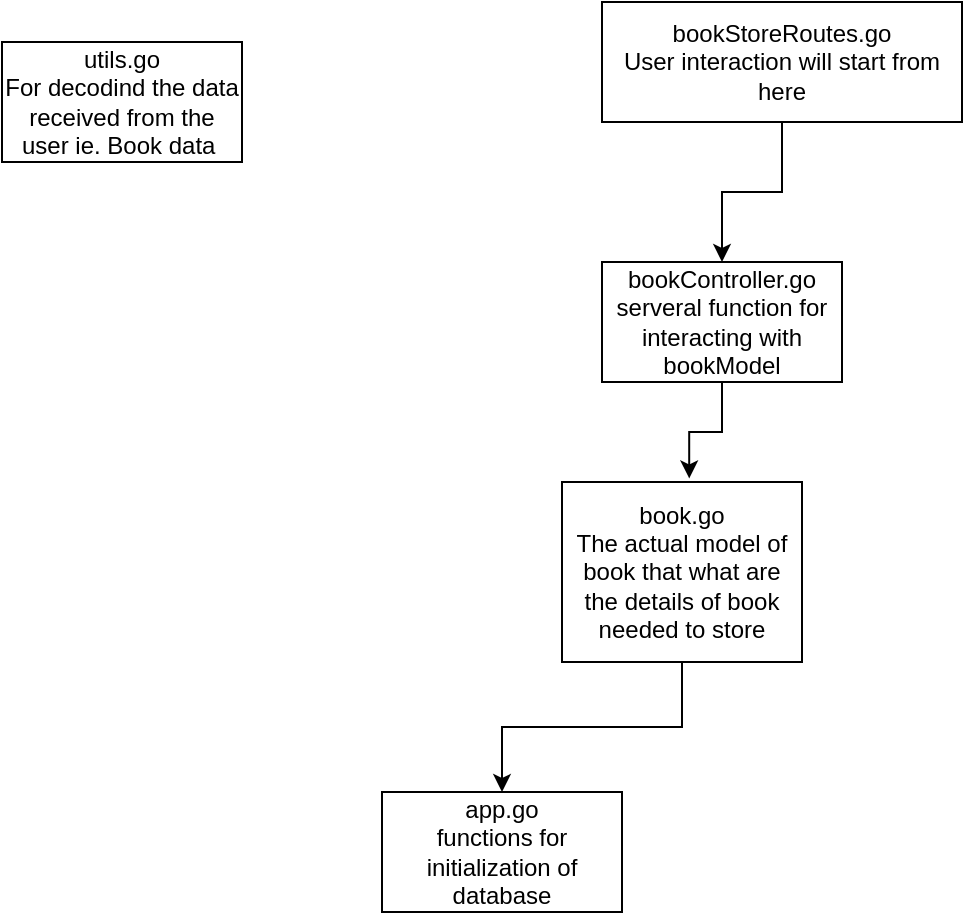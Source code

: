 <mxfile version="21.6.1" type="device">
  <diagram name="Page-1" id="42789a77-a242-8287-6e28-9cd8cfd52e62">
    <mxGraphModel dx="1434" dy="873" grid="1" gridSize="10" guides="1" tooltips="1" connect="1" arrows="1" fold="1" page="1" pageScale="1" pageWidth="1100" pageHeight="850" background="none" math="0" shadow="0">
      <root>
        <mxCell id="0" />
        <mxCell id="1" parent="0" />
        <mxCell id="nW5K0ZwIiBc6x1iw3fxi-8" style="edgeStyle=orthogonalEdgeStyle;rounded=0;orthogonalLoop=1;jettySize=auto;html=1;entryX=0.5;entryY=0;entryDx=0;entryDy=0;" edge="1" parent="1" source="nW5K0ZwIiBc6x1iw3fxi-1" target="nW5K0ZwIiBc6x1iw3fxi-2">
          <mxGeometry relative="1" as="geometry" />
        </mxCell>
        <mxCell id="nW5K0ZwIiBc6x1iw3fxi-1" value="bookStoreRoutes.go&lt;br&gt;User interaction will start from here" style="rounded=0;whiteSpace=wrap;html=1;" vertex="1" parent="1">
          <mxGeometry x="340" y="30" width="180" height="60" as="geometry" />
        </mxCell>
        <mxCell id="nW5K0ZwIiBc6x1iw3fxi-7" style="edgeStyle=orthogonalEdgeStyle;rounded=0;orthogonalLoop=1;jettySize=auto;html=1;entryX=0.53;entryY=-0.02;entryDx=0;entryDy=0;entryPerimeter=0;" edge="1" parent="1" source="nW5K0ZwIiBc6x1iw3fxi-2" target="nW5K0ZwIiBc6x1iw3fxi-4">
          <mxGeometry relative="1" as="geometry" />
        </mxCell>
        <mxCell id="nW5K0ZwIiBc6x1iw3fxi-2" value="bookController.go&lt;br&gt;serveral function for interacting with bookModel" style="rounded=0;whiteSpace=wrap;html=1;" vertex="1" parent="1">
          <mxGeometry x="340" y="160" width="120" height="60" as="geometry" />
        </mxCell>
        <mxCell id="nW5K0ZwIiBc6x1iw3fxi-9" style="edgeStyle=orthogonalEdgeStyle;rounded=0;orthogonalLoop=1;jettySize=auto;html=1;entryX=0.5;entryY=0;entryDx=0;entryDy=0;" edge="1" parent="1" source="nW5K0ZwIiBc6x1iw3fxi-4" target="nW5K0ZwIiBc6x1iw3fxi-5">
          <mxGeometry relative="1" as="geometry" />
        </mxCell>
        <mxCell id="nW5K0ZwIiBc6x1iw3fxi-4" value="book.go&lt;br&gt;The actual model of book that what are the details of book needed to store" style="rounded=0;whiteSpace=wrap;html=1;" vertex="1" parent="1">
          <mxGeometry x="320" y="270" width="120" height="90" as="geometry" />
        </mxCell>
        <mxCell id="nW5K0ZwIiBc6x1iw3fxi-5" value="app.go&lt;br&gt;functions for initialization of database" style="rounded=0;whiteSpace=wrap;html=1;" vertex="1" parent="1">
          <mxGeometry x="230" y="425" width="120" height="60" as="geometry" />
        </mxCell>
        <mxCell id="nW5K0ZwIiBc6x1iw3fxi-6" value="utils.go&lt;br&gt;For decodind the data received from the user ie. Book data&amp;nbsp;" style="rounded=0;whiteSpace=wrap;html=1;" vertex="1" parent="1">
          <mxGeometry x="40" y="50" width="120" height="60" as="geometry" />
        </mxCell>
      </root>
    </mxGraphModel>
  </diagram>
</mxfile>
